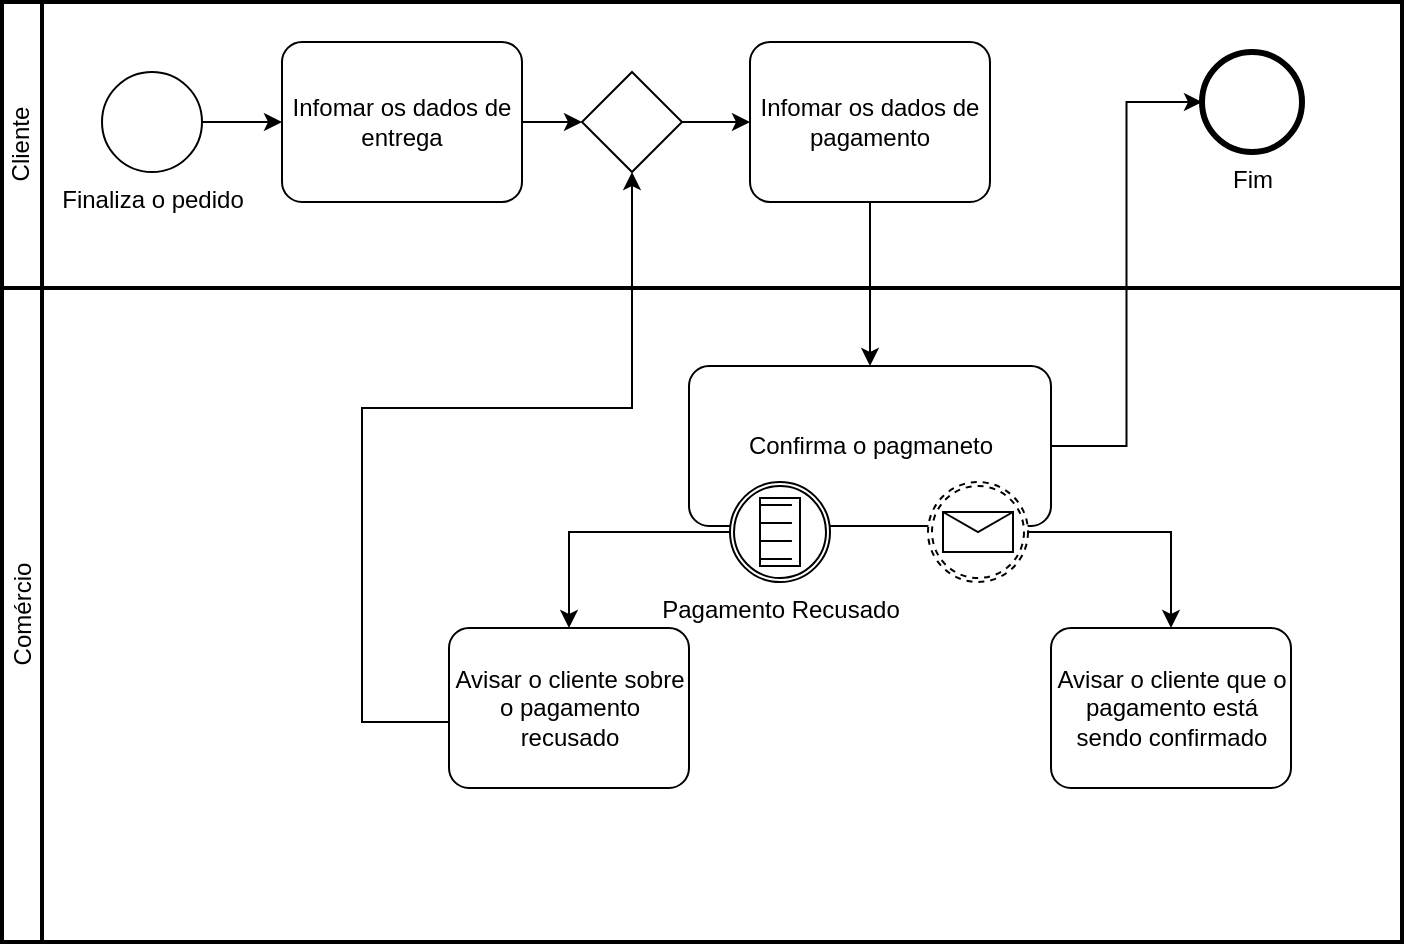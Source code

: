 <mxfile version="24.0.5" type="device" pages="4">
  <diagram id="s43pl8hi2xHEAPWukTDS" name="Processo de Pagamento">
    <mxGraphModel dx="2074" dy="824" grid="1" gridSize="10" guides="1" tooltips="1" connect="1" arrows="1" fold="1" page="1" pageScale="1" pageWidth="827" pageHeight="1169" math="0" shadow="0">
      <root>
        <mxCell id="0" />
        <mxCell id="1" parent="0" />
        <mxCell id="MPD7VRwLhbFOteaaEGk7-24" value="Comércio" style="swimlane;html=1;startSize=20;fontStyle=0;collapsible=0;horizontal=0;swimlaneLine=1;swimlaneFillColor=#ffffff;strokeWidth=2;whiteSpace=wrap;" vertex="1" parent="1">
          <mxGeometry x="64" y="383" width="700" height="327" as="geometry" />
        </mxCell>
        <mxCell id="MPD7VRwLhbFOteaaEGk7-33" value="Confirma o pagmaneto" style="points=[[0.25,0,0],[0.5,0,0],[0.75,0,0],[1,0.25,0],[1,0.5,0],[1,0.75,0],[0.75,1,0],[0.5,1,0],[0.25,1,0],[0,0.75,0],[0,0.5,0],[0,0.25,0]];shape=mxgraph.bpmn.task;whiteSpace=wrap;rectStyle=rounded;size=10;html=1;container=1;expand=0;collapsible=0;taskMarker=abstract;" vertex="1" parent="MPD7VRwLhbFOteaaEGk7-24">
          <mxGeometry x="343.5" y="39" width="181" height="80" as="geometry" />
        </mxCell>
        <mxCell id="fuV6CyVfruuTtZQ8MWTF-3" value="" style="points=[[0.145,0.145,0],[0.5,0,0],[0.855,0.145,0],[1,0.5,0],[0.855,0.855,0],[0.5,1,0],[0.145,0.855,0],[0,0.5,0]];shape=mxgraph.bpmn.event;html=1;verticalLabelPosition=bottom;labelBackgroundColor=#ffffff;verticalAlign=top;align=center;perimeter=ellipsePerimeter;outlineConnect=0;aspect=fixed;outline=boundNonint;symbol=message;" vertex="1" parent="MPD7VRwLhbFOteaaEGk7-33">
          <mxGeometry x="119.5" y="58" width="50" height="50" as="geometry" />
        </mxCell>
        <mxCell id="MPD7VRwLhbFOteaaEGk7-35" value="Pagamento Recusado" style="points=[[0.145,0.145,0],[0.5,0,0],[0.855,0.145,0],[1,0.5,0],[0.855,0.855,0],[0.5,1,0],[0.145,0.855,0],[0,0.5,0]];shape=mxgraph.bpmn.event;html=1;verticalLabelPosition=bottom;labelBackgroundColor=#ffffff;verticalAlign=top;align=center;perimeter=ellipsePerimeter;outlineConnect=0;aspect=fixed;outline=boundInt;symbol=conditional;" vertex="1" parent="MPD7VRwLhbFOteaaEGk7-33">
          <mxGeometry x="20.5" y="58" width="50" height="50" as="geometry" />
        </mxCell>
        <mxCell id="MPD7VRwLhbFOteaaEGk7-39" value="Avisar o cliente que o pagamento está sendo confirmado" style="points=[[0.25,0,0],[0.5,0,0],[0.75,0,0],[1,0.25,0],[1,0.5,0],[1,0.75,0],[0.75,1,0],[0.5,1,0],[0.25,1,0],[0,0.75,0],[0,0.5,0],[0,0.25,0]];shape=mxgraph.bpmn.task;whiteSpace=wrap;rectStyle=rounded;size=10;html=1;container=1;expand=0;collapsible=0;taskMarker=abstract;" vertex="1" parent="MPD7VRwLhbFOteaaEGk7-24">
          <mxGeometry x="524.5" y="170" width="120" height="80" as="geometry" />
        </mxCell>
        <mxCell id="MPD7VRwLhbFOteaaEGk7-45" value="Avisar o cliente sobre o pagamento recusado" style="points=[[0.25,0,0],[0.5,0,0],[0.75,0,0],[1,0.25,0],[1,0.5,0],[1,0.75,0],[0.75,1,0],[0.5,1,0],[0.25,1,0],[0,0.75,0],[0,0.5,0],[0,0.25,0]];shape=mxgraph.bpmn.task;whiteSpace=wrap;rectStyle=rounded;size=10;html=1;container=1;expand=0;collapsible=0;taskMarker=abstract;" vertex="1" parent="MPD7VRwLhbFOteaaEGk7-24">
          <mxGeometry x="223.5" y="170" width="120" height="80" as="geometry" />
        </mxCell>
        <mxCell id="fuV6CyVfruuTtZQ8MWTF-4" style="edgeStyle=orthogonalEdgeStyle;rounded=0;orthogonalLoop=1;jettySize=auto;html=1;exitX=0;exitY=0.5;exitDx=0;exitDy=0;exitPerimeter=0;entryX=0.5;entryY=0;entryDx=0;entryDy=0;entryPerimeter=0;" edge="1" parent="MPD7VRwLhbFOteaaEGk7-24" source="MPD7VRwLhbFOteaaEGk7-35" target="MPD7VRwLhbFOteaaEGk7-45">
          <mxGeometry relative="1" as="geometry" />
        </mxCell>
        <mxCell id="fuV6CyVfruuTtZQ8MWTF-5" style="edgeStyle=orthogonalEdgeStyle;rounded=0;orthogonalLoop=1;jettySize=auto;html=1;exitX=1;exitY=0.5;exitDx=0;exitDy=0;exitPerimeter=0;entryX=0.5;entryY=0;entryDx=0;entryDy=0;entryPerimeter=0;" edge="1" parent="MPD7VRwLhbFOteaaEGk7-24" source="fuV6CyVfruuTtZQ8MWTF-3" target="MPD7VRwLhbFOteaaEGk7-39">
          <mxGeometry relative="1" as="geometry" />
        </mxCell>
        <mxCell id="MPD7VRwLhbFOteaaEGk7-25" value="Cliente" style="swimlane;html=1;startSize=20;fontStyle=0;collapsible=0;horizontal=0;swimlaneLine=1;swimlaneFillColor=#ffffff;strokeWidth=2;whiteSpace=wrap;" vertex="1" parent="1">
          <mxGeometry x="64" y="240" width="700" height="143" as="geometry" />
        </mxCell>
        <mxCell id="MPD7VRwLhbFOteaaEGk7-28" value="Infomar os dados de pagamento" style="points=[[0.25,0,0],[0.5,0,0],[0.75,0,0],[1,0.25,0],[1,0.5,0],[1,0.75,0],[0.75,1,0],[0.5,1,0],[0.25,1,0],[0,0.75,0],[0,0.5,0],[0,0.25,0]];shape=mxgraph.bpmn.task;whiteSpace=wrap;rectStyle=rounded;size=10;html=1;container=1;expand=0;collapsible=0;taskMarker=abstract;" vertex="1" parent="MPD7VRwLhbFOteaaEGk7-25">
          <mxGeometry x="374" y="20" width="120" height="80" as="geometry" />
        </mxCell>
        <mxCell id="fuV6CyVfruuTtZQ8MWTF-1" value="" style="points=[[0.25,0.25,0],[0.5,0,0],[0.75,0.25,0],[1,0.5,0],[0.75,0.75,0],[0.5,1,0],[0.25,0.75,0],[0,0.5,0]];shape=mxgraph.bpmn.gateway2;html=1;verticalLabelPosition=bottom;labelBackgroundColor=#ffffff;verticalAlign=top;align=center;perimeter=rhombusPerimeter;outlineConnect=0;outline=none;symbol=none;" vertex="1" parent="MPD7VRwLhbFOteaaEGk7-25">
          <mxGeometry x="290" y="35" width="50" height="50" as="geometry" />
        </mxCell>
        <mxCell id="fuV6CyVfruuTtZQ8MWTF-2" style="edgeStyle=orthogonalEdgeStyle;rounded=0;orthogonalLoop=1;jettySize=auto;html=1;entryX=0;entryY=0.5;entryDx=0;entryDy=0;entryPerimeter=0;" edge="1" parent="MPD7VRwLhbFOteaaEGk7-25" source="fuV6CyVfruuTtZQ8MWTF-1" target="MPD7VRwLhbFOteaaEGk7-28">
          <mxGeometry relative="1" as="geometry" />
        </mxCell>
        <mxCell id="fuV6CyVfruuTtZQ8MWTF-12" style="edgeStyle=orthogonalEdgeStyle;rounded=0;orthogonalLoop=1;jettySize=auto;html=1;" edge="1" parent="MPD7VRwLhbFOteaaEGk7-25" source="fuV6CyVfruuTtZQ8MWTF-10" target="fuV6CyVfruuTtZQ8MWTF-1">
          <mxGeometry relative="1" as="geometry">
            <mxPoint x="290" y="50" as="targetPoint" />
          </mxGeometry>
        </mxCell>
        <mxCell id="fuV6CyVfruuTtZQ8MWTF-10" value="Infomar os dados de entrega" style="points=[[0.25,0,0],[0.5,0,0],[0.75,0,0],[1,0.25,0],[1,0.5,0],[1,0.75,0],[0.75,1,0],[0.5,1,0],[0.25,1,0],[0,0.75,0],[0,0.5,0],[0,0.25,0]];shape=mxgraph.bpmn.task;whiteSpace=wrap;rectStyle=rounded;size=10;html=1;container=1;expand=0;collapsible=0;taskMarker=abstract;" vertex="1" parent="MPD7VRwLhbFOteaaEGk7-25">
          <mxGeometry x="140" y="20" width="120" height="80" as="geometry" />
        </mxCell>
        <mxCell id="MPD7VRwLhbFOteaaEGk7-27" value="Finaliza o pedido" style="points=[[0.145,0.145,0],[0.5,0,0],[0.855,0.145,0],[1,0.5,0],[0.855,0.855,0],[0.5,1,0],[0.145,0.855,0],[0,0.5,0]];shape=mxgraph.bpmn.event;html=1;verticalLabelPosition=bottom;labelBackgroundColor=#ffffff;verticalAlign=top;align=center;perimeter=ellipsePerimeter;outlineConnect=0;aspect=fixed;outline=standard;symbol=general;" vertex="1" parent="MPD7VRwLhbFOteaaEGk7-25">
          <mxGeometry x="50" y="35" width="50" height="50" as="geometry" />
        </mxCell>
        <mxCell id="fuV6CyVfruuTtZQ8MWTF-11" style="edgeStyle=orthogonalEdgeStyle;rounded=0;orthogonalLoop=1;jettySize=auto;html=1;entryX=0;entryY=0.5;entryDx=0;entryDy=0;entryPerimeter=0;" edge="1" parent="MPD7VRwLhbFOteaaEGk7-25" source="MPD7VRwLhbFOteaaEGk7-27" target="fuV6CyVfruuTtZQ8MWTF-10">
          <mxGeometry relative="1" as="geometry" />
        </mxCell>
        <mxCell id="MPD7VRwLhbFOteaaEGk7-30" value="Fim" style="points=[[0.145,0.145,0],[0.5,0,0],[0.855,0.145,0],[1,0.5,0],[0.855,0.855,0],[0.5,1,0],[0.145,0.855,0],[0,0.5,0]];shape=mxgraph.bpmn.event;html=1;verticalLabelPosition=bottom;labelBackgroundColor=#ffffff;verticalAlign=top;align=center;perimeter=ellipsePerimeter;outlineConnect=0;aspect=fixed;outline=end;symbol=terminate2;" vertex="1" parent="MPD7VRwLhbFOteaaEGk7-25">
          <mxGeometry x="600" y="25" width="50" height="50" as="geometry" />
        </mxCell>
        <mxCell id="MPD7VRwLhbFOteaaEGk7-31" style="edgeStyle=orthogonalEdgeStyle;rounded=0;orthogonalLoop=1;jettySize=auto;html=1;entryX=0.5;entryY=0;entryDx=0;entryDy=0;entryPerimeter=0;" edge="1" parent="1" source="MPD7VRwLhbFOteaaEGk7-28" target="MPD7VRwLhbFOteaaEGk7-33">
          <mxGeometry relative="1" as="geometry" />
        </mxCell>
        <mxCell id="fuV6CyVfruuTtZQ8MWTF-6" style="edgeStyle=orthogonalEdgeStyle;rounded=0;orthogonalLoop=1;jettySize=auto;html=1;entryX=0.5;entryY=1;entryDx=0;entryDy=0;entryPerimeter=0;" edge="1" parent="1" source="MPD7VRwLhbFOteaaEGk7-45" target="fuV6CyVfruuTtZQ8MWTF-1">
          <mxGeometry relative="1" as="geometry">
            <Array as="points">
              <mxPoint x="244" y="600" />
              <mxPoint x="244" y="443" />
              <mxPoint x="379" y="443" />
            </Array>
          </mxGeometry>
        </mxCell>
        <mxCell id="fuV6CyVfruuTtZQ8MWTF-13" style="edgeStyle=orthogonalEdgeStyle;rounded=0;orthogonalLoop=1;jettySize=auto;html=1;entryX=0;entryY=0.5;entryDx=0;entryDy=0;entryPerimeter=0;" edge="1" parent="1" source="MPD7VRwLhbFOteaaEGk7-33" target="MPD7VRwLhbFOteaaEGk7-30">
          <mxGeometry relative="1" as="geometry">
            <mxPoint x="714" y="469" as="targetPoint" />
          </mxGeometry>
        </mxCell>
      </root>
    </mxGraphModel>
  </diagram>
  <diagram id="2T__LfHN2VR2vY8VsiXA" name="Processo de Checkin">
    <mxGraphModel dx="2074" dy="824" grid="1" gridSize="10" guides="1" tooltips="1" connect="1" arrows="1" fold="1" page="1" pageScale="1" pageWidth="827" pageHeight="1169" math="0" shadow="0">
      <root>
        <mxCell id="0" />
        <mxCell id="1" parent="0" />
        <mxCell id="IJmtD10kv7KmKwqeSm0p-1" value="Hotel" style="swimlane;html=1;startSize=20;fontStyle=0;collapsible=0;horizontal=0;swimlaneLine=1;swimlaneFillColor=#ffffff;strokeWidth=2;whiteSpace=wrap;" vertex="1" parent="1">
          <mxGeometry x="60" y="585" width="970" height="327" as="geometry" />
        </mxCell>
        <mxCell id="Lbwt8pDgO-QbhpWkguA8-11" style="edgeStyle=orthogonalEdgeStyle;rounded=0;orthogonalLoop=1;jettySize=auto;html=1;entryX=0;entryY=0.5;entryDx=0;entryDy=0;entryPerimeter=0;" edge="1" parent="IJmtD10kv7KmKwqeSm0p-1" source="IJmtD10kv7KmKwqeSm0p-2" target="Lbwt8pDgO-QbhpWkguA8-12">
          <mxGeometry relative="1" as="geometry">
            <mxPoint x="530" y="67" as="targetPoint" />
          </mxGeometry>
        </mxCell>
        <mxCell id="IJmtD10kv7KmKwqeSm0p-2" value="Realizar o checkin" style="points=[[0.25,0,0],[0.5,0,0],[0.75,0,0],[1,0.25,0],[1,0.5,0],[1,0.75,0],[0.75,1,0],[0.5,1,0],[0.25,1,0],[0,0.75,0],[0,0.5,0],[0,0.25,0]];shape=mxgraph.bpmn.task;whiteSpace=wrap;rectStyle=rounded;size=10;html=1;container=1;expand=0;collapsible=0;taskMarker=abstract;" vertex="1" parent="IJmtD10kv7KmKwqeSm0p-1">
          <mxGeometry x="109.5" y="27" width="181" height="80" as="geometry" />
        </mxCell>
        <mxCell id="Lbwt8pDgO-QbhpWkguA8-5" value="Não há vagas" style="points=[[0.145,0.145,0],[0.5,0,0],[0.855,0.145,0],[1,0.5,0],[0.855,0.855,0],[0.5,1,0],[0.145,0.855,0],[0,0.5,0]];shape=mxgraph.bpmn.event;html=1;verticalLabelPosition=bottom;labelBackgroundColor=#ffffff;verticalAlign=top;align=center;perimeter=ellipsePerimeter;outlineConnect=0;aspect=fixed;outline=boundInt;symbol=conditional;" vertex="1" parent="IJmtD10kv7KmKwqeSm0p-2">
          <mxGeometry x="10.5" y="60" width="50" height="50" as="geometry" />
        </mxCell>
        <mxCell id="IJmtD10kv7KmKwqeSm0p-6" value="Verificar os dados da reserva" style="points=[[0.25,0,0],[0.5,0,0],[0.75,0,0],[1,0.25,0],[1,0.5,0],[1,0.75,0],[0.75,1,0],[0.5,1,0],[0.25,1,0],[0,0.75,0],[0,0.5,0],[0,0.25,0]];shape=mxgraph.bpmn.task;whiteSpace=wrap;rectStyle=rounded;size=10;html=1;container=1;expand=0;collapsible=0;taskMarker=abstract;" vertex="1" parent="IJmtD10kv7KmKwqeSm0p-1">
          <mxGeometry x="350" y="137" width="120" height="80" as="geometry" />
        </mxCell>
        <mxCell id="6mse6wSgw4Mlpni51_Uv-2" value="Possui reserva prévia" style="points=[[0.145,0.145,0],[0.5,0,0],[0.855,0.145,0],[1,0.5,0],[0.855,0.855,0],[0.5,1,0],[0.145,0.855,0],[0,0.5,0]];shape=mxgraph.bpmn.event;html=1;verticalLabelPosition=bottom;labelBackgroundColor=#ffffff;verticalAlign=top;align=center;perimeter=ellipsePerimeter;outlineConnect=0;aspect=fixed;outline=boundNonint;symbol=conditional;" vertex="1" parent="IJmtD10kv7KmKwqeSm0p-1">
          <mxGeometry x="240.5" y="87" width="50" height="50" as="geometry" />
        </mxCell>
        <mxCell id="Lbwt8pDgO-QbhpWkguA8-1" style="edgeStyle=orthogonalEdgeStyle;rounded=0;orthogonalLoop=1;jettySize=auto;html=1;entryX=0.5;entryY=0;entryDx=0;entryDy=0;entryPerimeter=0;" edge="1" parent="IJmtD10kv7KmKwqeSm0p-1" source="6mse6wSgw4Mlpni51_Uv-2" target="IJmtD10kv7KmKwqeSm0p-6">
          <mxGeometry relative="1" as="geometry" />
        </mxCell>
        <mxCell id="Lbwt8pDgO-QbhpWkguA8-6" value="Avisar o Hospede que não há vagas" style="points=[[0.25,0,0],[0.5,0,0],[0.75,0,0],[1,0.25,0],[1,0.5,0],[1,0.75,0],[0.75,1,0],[0.5,1,0],[0.25,1,0],[0,0.75,0],[0,0.5,0],[0,0.25,0]];shape=mxgraph.bpmn.task;whiteSpace=wrap;rectStyle=rounded;size=10;html=1;container=1;expand=0;collapsible=0;taskMarker=abstract;" vertex="1" parent="IJmtD10kv7KmKwqeSm0p-1">
          <mxGeometry x="85" y="235" width="120" height="80" as="geometry" />
        </mxCell>
        <mxCell id="Lbwt8pDgO-QbhpWkguA8-7" style="edgeStyle=orthogonalEdgeStyle;rounded=0;orthogonalLoop=1;jettySize=auto;html=1;entryX=0.5;entryY=0;entryDx=0;entryDy=0;entryPerimeter=0;" edge="1" parent="IJmtD10kv7KmKwqeSm0p-1" source="Lbwt8pDgO-QbhpWkguA8-5" target="Lbwt8pDgO-QbhpWkguA8-6">
          <mxGeometry relative="1" as="geometry" />
        </mxCell>
        <mxCell id="Lbwt8pDgO-QbhpWkguA8-8" value="Informações incorretas" style="points=[[0.145,0.145,0],[0.5,0,0],[0.855,0.145,0],[1,0.5,0],[0.855,0.855,0],[0.5,1,0],[0.145,0.855,0],[0,0.5,0]];shape=mxgraph.bpmn.event;html=1;verticalLabelPosition=bottom;labelBackgroundColor=#ffffff;verticalAlign=top;align=center;perimeter=ellipsePerimeter;outlineConnect=0;aspect=fixed;outline=boundInt;symbol=conditional;" vertex="1" parent="IJmtD10kv7KmKwqeSm0p-1">
          <mxGeometry x="385" y="205" width="50" height="50" as="geometry" />
        </mxCell>
        <mxCell id="Lbwt8pDgO-QbhpWkguA8-9" value="Avisar o Hospede que as informações estão incorretas" style="points=[[0.25,0,0],[0.5,0,0],[0.75,0,0],[1,0.25,0],[1,0.5,0],[1,0.75,0],[0.75,1,0],[0.5,1,0],[0.25,1,0],[0,0.75,0],[0,0.5,0],[0,0.25,0]];shape=mxgraph.bpmn.task;whiteSpace=wrap;rectStyle=rounded;size=10;html=1;container=1;expand=0;collapsible=0;taskMarker=abstract;" vertex="1" parent="IJmtD10kv7KmKwqeSm0p-1">
          <mxGeometry x="510" y="190" width="120" height="80" as="geometry" />
        </mxCell>
        <mxCell id="Lbwt8pDgO-QbhpWkguA8-10" style="edgeStyle=orthogonalEdgeStyle;rounded=0;orthogonalLoop=1;jettySize=auto;html=1;entryX=0;entryY=0.5;entryDx=0;entryDy=0;entryPerimeter=0;" edge="1" parent="IJmtD10kv7KmKwqeSm0p-1" source="Lbwt8pDgO-QbhpWkguA8-8" target="Lbwt8pDgO-QbhpWkguA8-9">
          <mxGeometry relative="1" as="geometry" />
        </mxCell>
        <mxCell id="Lbwt8pDgO-QbhpWkguA8-12" value="" style="points=[[0.25,0.25,0],[0.5,0,0],[0.75,0.25,0],[1,0.5,0],[0.75,0.75,0],[0.5,1,0],[0.25,0.75,0],[0,0.5,0]];shape=mxgraph.bpmn.gateway2;html=1;verticalLabelPosition=bottom;labelBackgroundColor=#ffffff;verticalAlign=top;align=center;perimeter=rhombusPerimeter;outlineConnect=0;outline=none;symbol=none;" vertex="1" parent="IJmtD10kv7KmKwqeSm0p-1">
          <mxGeometry x="680" y="42" width="50" height="50" as="geometry" />
        </mxCell>
        <mxCell id="Lbwt8pDgO-QbhpWkguA8-15" style="edgeStyle=orthogonalEdgeStyle;rounded=0;orthogonalLoop=1;jettySize=auto;html=1;entryX=0.5;entryY=1;entryDx=0;entryDy=0;entryPerimeter=0;" edge="1" parent="IJmtD10kv7KmKwqeSm0p-1" source="IJmtD10kv7KmKwqeSm0p-6" target="Lbwt8pDgO-QbhpWkguA8-12">
          <mxGeometry relative="1" as="geometry" />
        </mxCell>
        <mxCell id="Lbwt8pDgO-QbhpWkguA8-16" value="Informar o número do quarto" style="points=[[0.25,0,0],[0.5,0,0],[0.75,0,0],[1,0.25,0],[1,0.5,0],[1,0.75,0],[0.75,1,0],[0.5,1,0],[0.25,1,0],[0,0.75,0],[0,0.5,0],[0,0.25,0]];shape=mxgraph.bpmn.task;whiteSpace=wrap;rectStyle=rounded;size=10;html=1;container=1;expand=0;collapsible=0;taskMarker=abstract;" vertex="1" parent="IJmtD10kv7KmKwqeSm0p-1">
          <mxGeometry x="760" y="27" width="120" height="80" as="geometry" />
        </mxCell>
        <mxCell id="Lbwt8pDgO-QbhpWkguA8-17" style="edgeStyle=orthogonalEdgeStyle;rounded=0;orthogonalLoop=1;jettySize=auto;html=1;entryX=0;entryY=0.5;entryDx=0;entryDy=0;entryPerimeter=0;" edge="1" parent="IJmtD10kv7KmKwqeSm0p-1" source="Lbwt8pDgO-QbhpWkguA8-12" target="Lbwt8pDgO-QbhpWkguA8-16">
          <mxGeometry relative="1" as="geometry" />
        </mxCell>
        <mxCell id="IJmtD10kv7KmKwqeSm0p-9" value="Hospede" style="swimlane;html=1;startSize=20;fontStyle=0;collapsible=0;horizontal=0;swimlaneLine=1;swimlaneFillColor=#ffffff;strokeWidth=2;whiteSpace=wrap;" vertex="1" parent="1">
          <mxGeometry x="60" y="440" width="970" height="143" as="geometry" />
        </mxCell>
        <mxCell id="IJmtD10kv7KmKwqeSm0p-14" value="Informar os dados pessoais" style="points=[[0.25,0,0],[0.5,0,0],[0.75,0,0],[1,0.25,0],[1,0.5,0],[1,0.75,0],[0.75,1,0],[0.5,1,0],[0.25,1,0],[0,0.75,0],[0,0.5,0],[0,0.25,0]];shape=mxgraph.bpmn.task;whiteSpace=wrap;rectStyle=rounded;size=10;html=1;container=1;expand=0;collapsible=0;taskMarker=abstract;" vertex="1" parent="IJmtD10kv7KmKwqeSm0p-9">
          <mxGeometry x="140" y="20" width="120" height="80" as="geometry" />
        </mxCell>
        <mxCell id="IJmtD10kv7KmKwqeSm0p-15" value="Chega no Hotel" style="points=[[0.145,0.145,0],[0.5,0,0],[0.855,0.145,0],[1,0.5,0],[0.855,0.855,0],[0.5,1,0],[0.145,0.855,0],[0,0.5,0]];shape=mxgraph.bpmn.event;html=1;verticalLabelPosition=bottom;labelBackgroundColor=#ffffff;verticalAlign=top;align=center;perimeter=ellipsePerimeter;outlineConnect=0;aspect=fixed;outline=standard;symbol=general;" vertex="1" parent="IJmtD10kv7KmKwqeSm0p-9">
          <mxGeometry x="50" y="35" width="50" height="50" as="geometry" />
        </mxCell>
        <mxCell id="IJmtD10kv7KmKwqeSm0p-16" style="edgeStyle=orthogonalEdgeStyle;rounded=0;orthogonalLoop=1;jettySize=auto;html=1;entryX=0;entryY=0.5;entryDx=0;entryDy=0;entryPerimeter=0;" edge="1" parent="IJmtD10kv7KmKwqeSm0p-9" source="IJmtD10kv7KmKwqeSm0p-15" target="IJmtD10kv7KmKwqeSm0p-14">
          <mxGeometry relative="1" as="geometry" />
        </mxCell>
        <mxCell id="IJmtD10kv7KmKwqeSm0p-17" value="Fim" style="points=[[0.145,0.145,0],[0.5,0,0],[0.855,0.145,0],[1,0.5,0],[0.855,0.855,0],[0.5,1,0],[0.145,0.855,0],[0,0.5,0]];shape=mxgraph.bpmn.event;html=1;verticalLabelPosition=bottom;labelBackgroundColor=#ffffff;verticalAlign=top;align=center;perimeter=ellipsePerimeter;outlineConnect=0;aspect=fixed;outline=end;symbol=terminate2;" vertex="1" parent="IJmtD10kv7KmKwqeSm0p-9">
          <mxGeometry x="850" y="30" width="50" height="50" as="geometry" />
        </mxCell>
        <mxCell id="6mse6wSgw4Mlpni51_Uv-1" style="edgeStyle=orthogonalEdgeStyle;rounded=0;orthogonalLoop=1;jettySize=auto;html=1;entryX=0.5;entryY=0;entryDx=0;entryDy=0;entryPerimeter=0;" edge="1" parent="1" source="IJmtD10kv7KmKwqeSm0p-14" target="IJmtD10kv7KmKwqeSm0p-2">
          <mxGeometry relative="1" as="geometry" />
        </mxCell>
        <mxCell id="Lbwt8pDgO-QbhpWkguA8-18" style="edgeStyle=orthogonalEdgeStyle;rounded=0;orthogonalLoop=1;jettySize=auto;html=1;entryX=0;entryY=0.5;entryDx=0;entryDy=0;entryPerimeter=0;" edge="1" parent="1" source="Lbwt8pDgO-QbhpWkguA8-16" target="IJmtD10kv7KmKwqeSm0p-17">
          <mxGeometry relative="1" as="geometry" />
        </mxCell>
      </root>
    </mxGraphModel>
  </diagram>
  <diagram id="WSSUY7AvzH9-E8bZD67Y" name="Reposição de Produtos">
    <mxGraphModel dx="2074" dy="824" grid="1" gridSize="10" guides="1" tooltips="1" connect="1" arrows="1" fold="1" page="1" pageScale="1" pageWidth="827" pageHeight="1169" math="0" shadow="0">
      <root>
        <mxCell id="0" />
        <mxCell id="1" parent="0" />
        <mxCell id="_HSzQL7l87zeu0-NnUcj-2" value="Supervisor" style="swimlane;html=1;startSize=20;fontStyle=0;collapsible=0;horizontal=0;swimlaneLine=1;swimlaneFillColor=#ffffff;strokeWidth=2;whiteSpace=wrap;" vertex="1" parent="1">
          <mxGeometry x="50" y="790" width="720" height="140" as="geometry" />
        </mxCell>
        <mxCell id="_HSzQL7l87zeu0-NnUcj-13" value="Avisar que o produto está em falta" style="points=[[0.25,0,0],[0.5,0,0],[0.75,0,0],[1,0.25,0],[1,0.5,0],[1,0.75,0],[0.75,1,0],[0.5,1,0],[0.25,1,0],[0,0.75,0],[0,0.5,0],[0,0.25,0]];shape=mxgraph.bpmn.task;whiteSpace=wrap;rectStyle=rounded;size=10;html=1;container=1;expand=0;collapsible=0;taskMarker=abstract;" vertex="1" parent="_HSzQL7l87zeu0-NnUcj-2">
          <mxGeometry x="290" y="30" width="120" height="80" as="geometry" />
        </mxCell>
        <mxCell id="_HSzQL7l87zeu0-NnUcj-27" style="edgeStyle=orthogonalEdgeStyle;rounded=0;orthogonalLoop=1;jettySize=auto;html=1;entryX=0.5;entryY=0;entryDx=0;entryDy=0;entryPerimeter=0;" edge="1" parent="1" source="_HSzQL7l87zeu0-NnUcj-1" target="_HSzQL7l87zeu0-NnUcj-13">
          <mxGeometry relative="1" as="geometry" />
        </mxCell>
        <mxCell id="lKlDI-j0jAxGyZ5e4QuH-1" value="Repositor" style="swimlane;html=1;startSize=20;fontStyle=0;collapsible=0;horizontal=0;swimlaneLine=1;swimlaneFillColor=#ffffff;strokeWidth=2;whiteSpace=wrap;" vertex="1" parent="1">
          <mxGeometry x="50" y="360" width="720" height="430" as="geometry" />
        </mxCell>
        <mxCell id="_HSzQL7l87zeu0-NnUcj-29" style="edgeStyle=orthogonalEdgeStyle;rounded=0;orthogonalLoop=1;jettySize=auto;html=1;entryX=0;entryY=0.5;entryDx=0;entryDy=0;entryPerimeter=0;" edge="1" parent="lKlDI-j0jAxGyZ5e4QuH-1" source="lKlDI-j0jAxGyZ5e4QuH-2" target="_HSzQL7l87zeu0-NnUcj-31">
          <mxGeometry relative="1" as="geometry">
            <mxPoint x="550" y="60" as="targetPoint" />
          </mxGeometry>
        </mxCell>
        <mxCell id="lKlDI-j0jAxGyZ5e4QuH-2" value="Verificar as prateleiras" style="points=[[0.25,0,0],[0.5,0,0],[0.75,0,0],[1,0.25,0],[1,0.5,0],[1,0.75,0],[0.75,1,0],[0.5,1,0],[0.25,1,0],[0,0.75,0],[0,0.5,0],[0,0.25,0]];shape=mxgraph.bpmn.task;whiteSpace=wrap;rectStyle=rounded;size=10;html=1;container=1;expand=0;collapsible=0;taskMarker=abstract;" vertex="1" parent="lKlDI-j0jAxGyZ5e4QuH-1">
          <mxGeometry x="290" y="20" width="120" height="80" as="geometry" />
        </mxCell>
        <mxCell id="lKlDI-j0jAxGyZ5e4QuH-3" value="Chega no corredor" style="points=[[0.145,0.145,0],[0.5,0,0],[0.855,0.145,0],[1,0.5,0],[0.855,0.855,0],[0.5,1,0],[0.145,0.855,0],[0,0.5,0]];shape=mxgraph.bpmn.event;html=1;verticalLabelPosition=bottom;labelBackgroundColor=#ffffff;verticalAlign=top;align=center;perimeter=ellipsePerimeter;outlineConnect=0;aspect=fixed;outline=standard;symbol=general;" vertex="1" parent="lKlDI-j0jAxGyZ5e4QuH-1">
          <mxGeometry x="50" y="35" width="50" height="50" as="geometry" />
        </mxCell>
        <mxCell id="lKlDI-j0jAxGyZ5e4QuH-5" value="Fim" style="points=[[0.145,0.145,0],[0.5,0,0],[0.855,0.145,0],[1,0.5,0],[0.855,0.855,0],[0.5,1,0],[0.145,0.855,0],[0,0.5,0]];shape=mxgraph.bpmn.event;html=1;verticalLabelPosition=bottom;labelBackgroundColor=#ffffff;verticalAlign=top;align=center;perimeter=ellipsePerimeter;outlineConnect=0;aspect=fixed;outline=end;symbol=terminate2;" vertex="1" parent="lKlDI-j0jAxGyZ5e4QuH-1">
          <mxGeometry x="650" y="35" width="50" height="50" as="geometry" />
        </mxCell>
        <mxCell id="lKlDI-j0jAxGyZ5e4QuH-8" value="Prateleira vazia" style="points=[[0.145,0.145,0],[0.5,0,0],[0.855,0.145,0],[1,0.5,0],[0.855,0.855,0],[0.5,1,0],[0.145,0.855,0],[0,0.5,0]];shape=mxgraph.bpmn.event;html=1;verticalLabelPosition=bottom;labelBackgroundColor=#ffffff;verticalAlign=top;align=center;perimeter=ellipsePerimeter;outlineConnect=0;aspect=fixed;outline=boundInt;symbol=conditional;" vertex="1" parent="lKlDI-j0jAxGyZ5e4QuH-1">
          <mxGeometry x="325" y="85" width="50" height="50" as="geometry" />
        </mxCell>
        <mxCell id="rXZ2Gq7Jp0W3u1qG2juX-1" value="" style="points=[[0.25,0.25,0],[0.5,0,0],[0.75,0.25,0],[1,0.5,0],[0.75,0.75,0],[0.5,1,0],[0.25,0.75,0],[0,0.5,0]];shape=mxgraph.bpmn.gateway2;html=1;verticalLabelPosition=bottom;labelBackgroundColor=#ffffff;verticalAlign=top;align=center;perimeter=rhombusPerimeter;outlineConnect=0;outline=none;symbol=none;" vertex="1" parent="lKlDI-j0jAxGyZ5e4QuH-1">
          <mxGeometry x="325" y="165" width="50" height="50" as="geometry" />
        </mxCell>
        <mxCell id="_HSzQL7l87zeu0-NnUcj-16" value="" style="edgeStyle=orthogonalEdgeStyle;rounded=0;orthogonalLoop=1;jettySize=auto;html=1;" edge="1" parent="lKlDI-j0jAxGyZ5e4QuH-1" source="rXZ2Gq7Jp0W3u1qG2juX-5" target="_HSzQL7l87zeu0-NnUcj-15">
          <mxGeometry relative="1" as="geometry" />
        </mxCell>
        <mxCell id="rXZ2Gq7Jp0W3u1qG2juX-5" value="Buscar o produto" style="points=[[0.25,0,0],[0.5,0,0],[0.75,0,0],[1,0.25,0],[1,0.5,0],[1,0.75,0],[0.75,1,0],[0.5,1,0],[0.25,1,0],[0,0.75,0],[0,0.5,0],[0,0.25,0]];shape=mxgraph.bpmn.task;whiteSpace=wrap;rectStyle=rounded;size=10;html=1;container=1;expand=0;collapsible=0;taskMarker=abstract;" vertex="1" parent="lKlDI-j0jAxGyZ5e4QuH-1">
          <mxGeometry x="290" y="240" width="120" height="80" as="geometry" />
        </mxCell>
        <mxCell id="_HSzQL7l87zeu0-NnUcj-1" value="" style="points=[[0.145,0.145,0],[0.5,0,0],[0.855,0.145,0],[1,0.5,0],[0.855,0.855,0],[0.5,1,0],[0.145,0.855,0],[0,0.5,0]];shape=mxgraph.bpmn.event;html=1;verticalLabelPosition=bottom;labelBackgroundColor=#ffffff;verticalAlign=top;align=center;perimeter=ellipsePerimeter;outlineConnect=0;aspect=fixed;outline=boundInt;symbol=escalation;" vertex="1" parent="lKlDI-j0jAxGyZ5e4QuH-1">
          <mxGeometry x="325" y="310" width="50" height="50" as="geometry" />
        </mxCell>
        <mxCell id="_HSzQL7l87zeu0-NnUcj-15" value="Repor os produtos da prateleira" style="points=[[0.25,0,0],[0.5,0,0],[0.75,0,0],[1,0.25,0],[1,0.5,0],[1,0.75,0],[0.75,1,0],[0.5,1,0],[0.25,1,0],[0,0.75,0],[0,0.5,0],[0,0.25,0]];shape=mxgraph.bpmn.task;whiteSpace=wrap;rectStyle=rounded;size=10;html=1;container=1;expand=0;collapsible=0;taskMarker=abstract;" vertex="1" parent="lKlDI-j0jAxGyZ5e4QuH-1">
          <mxGeometry x="115" y="240" width="120" height="80" as="geometry" />
        </mxCell>
        <mxCell id="_HSzQL7l87zeu0-NnUcj-18" style="edgeStyle=orthogonalEdgeStyle;rounded=0;orthogonalLoop=1;jettySize=auto;html=1;entryX=0.5;entryY=0;entryDx=0;entryDy=0;entryPerimeter=0;" edge="1" parent="lKlDI-j0jAxGyZ5e4QuH-1" source="lKlDI-j0jAxGyZ5e4QuH-8" target="rXZ2Gq7Jp0W3u1qG2juX-1">
          <mxGeometry relative="1" as="geometry" />
        </mxCell>
        <mxCell id="_HSzQL7l87zeu0-NnUcj-19" style="edgeStyle=orthogonalEdgeStyle;rounded=0;orthogonalLoop=1;jettySize=auto;html=1;entryX=0.5;entryY=0;entryDx=0;entryDy=0;entryPerimeter=0;" edge="1" parent="lKlDI-j0jAxGyZ5e4QuH-1" source="rXZ2Gq7Jp0W3u1qG2juX-1" target="rXZ2Gq7Jp0W3u1qG2juX-5">
          <mxGeometry relative="1" as="geometry" />
        </mxCell>
        <mxCell id="_HSzQL7l87zeu0-NnUcj-17" value="" style="points=[[0.25,0.25,0],[0.5,0,0],[0.75,0.25,0],[1,0.5,0],[0.75,0.75,0],[0.5,1,0],[0.25,0.75,0],[0,0.5,0]];shape=mxgraph.bpmn.gateway2;html=1;verticalLabelPosition=bottom;labelBackgroundColor=#ffffff;verticalAlign=top;align=center;perimeter=rhombusPerimeter;outlineConnect=0;outline=none;symbol=none;" vertex="1" parent="lKlDI-j0jAxGyZ5e4QuH-1">
          <mxGeometry x="150" y="35" width="50" height="50" as="geometry" />
        </mxCell>
        <mxCell id="_HSzQL7l87zeu0-NnUcj-20" style="edgeStyle=orthogonalEdgeStyle;rounded=0;orthogonalLoop=1;jettySize=auto;html=1;entryX=0;entryY=0.5;entryDx=0;entryDy=0;entryPerimeter=0;" edge="1" parent="lKlDI-j0jAxGyZ5e4QuH-1" source="lKlDI-j0jAxGyZ5e4QuH-3" target="_HSzQL7l87zeu0-NnUcj-17">
          <mxGeometry relative="1" as="geometry" />
        </mxCell>
        <mxCell id="_HSzQL7l87zeu0-NnUcj-21" style="edgeStyle=orthogonalEdgeStyle;rounded=0;orthogonalLoop=1;jettySize=auto;html=1;entryX=0;entryY=0.5;entryDx=0;entryDy=0;entryPerimeter=0;" edge="1" parent="lKlDI-j0jAxGyZ5e4QuH-1" source="_HSzQL7l87zeu0-NnUcj-17" target="lKlDI-j0jAxGyZ5e4QuH-2">
          <mxGeometry relative="1" as="geometry" />
        </mxCell>
        <mxCell id="_HSzQL7l87zeu0-NnUcj-25" style="edgeStyle=orthogonalEdgeStyle;rounded=0;orthogonalLoop=1;jettySize=auto;html=1;entryX=0;entryY=0.5;entryDx=0;entryDy=0;entryPerimeter=0;" edge="1" parent="lKlDI-j0jAxGyZ5e4QuH-1" source="_HSzQL7l87zeu0-NnUcj-24" target="rXZ2Gq7Jp0W3u1qG2juX-1">
          <mxGeometry relative="1" as="geometry" />
        </mxCell>
        <mxCell id="_HSzQL7l87zeu0-NnUcj-24" value="Acabou os produtos" style="points=[[0.145,0.145,0],[0.5,0,0],[0.855,0.145,0],[1,0.5,0],[0.855,0.855,0],[0.5,1,0],[0.145,0.855,0],[0,0.5,0]];shape=mxgraph.bpmn.event;html=1;verticalLabelPosition=top;labelBackgroundColor=#ffffff;verticalAlign=bottom;align=center;perimeter=ellipsePerimeter;outlineConnect=0;aspect=fixed;outline=boundInt;symbol=conditional;labelPosition=center;" vertex="1" parent="lKlDI-j0jAxGyZ5e4QuH-1">
          <mxGeometry x="150" y="200" width="50" height="50" as="geometry" />
        </mxCell>
        <mxCell id="_HSzQL7l87zeu0-NnUcj-28" style="edgeStyle=orthogonalEdgeStyle;rounded=0;orthogonalLoop=1;jettySize=auto;html=1;entryX=0.5;entryY=1;entryDx=0;entryDy=0;entryPerimeter=0;exitX=0;exitY=0.5;exitDx=0;exitDy=0;exitPerimeter=0;" edge="1" parent="lKlDI-j0jAxGyZ5e4QuH-1" source="_HSzQL7l87zeu0-NnUcj-15" target="_HSzQL7l87zeu0-NnUcj-17">
          <mxGeometry relative="1" as="geometry">
            <Array as="points">
              <mxPoint x="70" y="280" />
              <mxPoint x="70" y="150" />
              <mxPoint x="175" y="150" />
            </Array>
          </mxGeometry>
        </mxCell>
        <mxCell id="_HSzQL7l87zeu0-NnUcj-33" style="edgeStyle=orthogonalEdgeStyle;rounded=0;orthogonalLoop=1;jettySize=auto;html=1;" edge="1" parent="lKlDI-j0jAxGyZ5e4QuH-1" source="_HSzQL7l87zeu0-NnUcj-31" target="lKlDI-j0jAxGyZ5e4QuH-5">
          <mxGeometry relative="1" as="geometry" />
        </mxCell>
        <mxCell id="_HSzQL7l87zeu0-NnUcj-31" value="" style="points=[[0.25,0.25,0],[0.5,0,0],[0.75,0.25,0],[1,0.5,0],[0.75,0.75,0],[0.5,1,0],[0.25,0.75,0],[0,0.5,0]];shape=mxgraph.bpmn.gateway2;html=1;verticalLabelPosition=bottom;labelBackgroundColor=#ffffff;verticalAlign=top;align=center;perimeter=rhombusPerimeter;outlineConnect=0;outline=none;symbol=none;" vertex="1" parent="lKlDI-j0jAxGyZ5e4QuH-1">
          <mxGeometry x="560" y="35" width="50" height="50" as="geometry" />
        </mxCell>
        <mxCell id="_HSzQL7l87zeu0-NnUcj-30" style="edgeStyle=orthogonalEdgeStyle;rounded=0;orthogonalLoop=1;jettySize=auto;html=1;" edge="1" parent="1" source="_HSzQL7l87zeu0-NnUcj-1" target="_HSzQL7l87zeu0-NnUcj-13">
          <mxGeometry relative="1" as="geometry" />
        </mxCell>
        <mxCell id="_HSzQL7l87zeu0-NnUcj-32" style="edgeStyle=orthogonalEdgeStyle;rounded=0;orthogonalLoop=1;jettySize=auto;html=1;entryX=0.5;entryY=1;entryDx=0;entryDy=0;entryPerimeter=0;" edge="1" parent="1" source="_HSzQL7l87zeu0-NnUcj-13" target="_HSzQL7l87zeu0-NnUcj-31">
          <mxGeometry relative="1" as="geometry" />
        </mxCell>
      </root>
    </mxGraphModel>
  </diagram>
  <diagram id="dYF-Hncv1oNET-zoFidx" name="Cadastro Usuário">
    <mxGraphModel dx="2074" dy="824" grid="1" gridSize="10" guides="1" tooltips="1" connect="1" arrows="1" fold="1" page="1" pageScale="1" pageWidth="827" pageHeight="1169" math="0" shadow="0">
      <root>
        <mxCell id="0" />
        <mxCell id="1" parent="0" />
        <mxCell id="5KL1MYezxbmEdDiwmy70-1" value="Usuário" style="swimlane;html=1;startSize=20;fontStyle=0;collapsible=0;horizontal=0;swimlaneLine=1;swimlaneFillColor=#ffffff;strokeWidth=2;whiteSpace=wrap;" vertex="1" parent="1">
          <mxGeometry x="40" y="50" width="720" height="160" as="geometry" />
        </mxCell>
        <mxCell id="5KL1MYezxbmEdDiwmy70-2" style="edgeStyle=orthogonalEdgeStyle;rounded=0;orthogonalLoop=1;jettySize=auto;html=1;entryX=0;entryY=0.5;entryDx=0;entryDy=0;entryPerimeter=0;" edge="1" parent="5KL1MYezxbmEdDiwmy70-1" source="5KL1MYezxbmEdDiwmy70-3" target="5KL1MYezxbmEdDiwmy70-21">
          <mxGeometry relative="1" as="geometry">
            <mxPoint x="550" y="60" as="targetPoint" />
          </mxGeometry>
        </mxCell>
        <mxCell id="5KL1MYezxbmEdDiwmy70-3" value="Informar os dados pessoais" style="points=[[0.25,0,0],[0.5,0,0],[0.75,0,0],[1,0.25,0],[1,0.5,0],[1,0.75,0],[0.75,1,0],[0.5,1,0],[0.25,1,0],[0,0.75,0],[0,0.5,0],[0,0.25,0]];shape=mxgraph.bpmn.task;whiteSpace=wrap;rectStyle=rounded;size=10;html=1;container=1;expand=0;collapsible=0;taskMarker=abstract;" vertex="1" parent="5KL1MYezxbmEdDiwmy70-1">
          <mxGeometry x="253" y="20" width="120" height="80" as="geometry" />
        </mxCell>
        <mxCell id="5KL1MYezxbmEdDiwmy70-4" value="Acessa a tela&amp;nbsp;&lt;div&gt;de cadastro&lt;/div&gt;" style="points=[[0.145,0.145,0],[0.5,0,0],[0.855,0.145,0],[1,0.5,0],[0.855,0.855,0],[0.5,1,0],[0.145,0.855,0],[0,0.5,0]];shape=mxgraph.bpmn.event;html=1;verticalLabelPosition=bottom;labelBackgroundColor=#ffffff;verticalAlign=top;align=center;perimeter=ellipsePerimeter;outlineConnect=0;aspect=fixed;outline=standard;symbol=general;" vertex="1" parent="5KL1MYezxbmEdDiwmy70-1">
          <mxGeometry x="50" y="35" width="50" height="50" as="geometry" />
        </mxCell>
        <mxCell id="5KL1MYezxbmEdDiwmy70-5" value="Fim" style="points=[[0.145,0.145,0],[0.5,0,0],[0.855,0.145,0],[1,0.5,0],[0.855,0.855,0],[0.5,1,0],[0.145,0.855,0],[0,0.5,0]];shape=mxgraph.bpmn.event;html=1;verticalLabelPosition=bottom;labelBackgroundColor=#ffffff;verticalAlign=top;align=center;perimeter=ellipsePerimeter;outlineConnect=0;aspect=fixed;outline=end;symbol=terminate2;" vertex="1" parent="5KL1MYezxbmEdDiwmy70-1">
          <mxGeometry x="650" y="35" width="50" height="50" as="geometry" />
        </mxCell>
        <mxCell id="5KL1MYezxbmEdDiwmy70-14" value="" style="points=[[0.25,0.25,0],[0.5,0,0],[0.75,0.25,0],[1,0.5,0],[0.75,0.75,0],[0.5,1,0],[0.25,0.75,0],[0,0.5,0]];shape=mxgraph.bpmn.gateway2;html=1;verticalLabelPosition=bottom;labelBackgroundColor=#ffffff;verticalAlign=top;align=center;perimeter=rhombusPerimeter;outlineConnect=0;outline=none;symbol=none;" vertex="1" parent="5KL1MYezxbmEdDiwmy70-1">
          <mxGeometry x="150" y="35" width="50" height="50" as="geometry" />
        </mxCell>
        <mxCell id="5KL1MYezxbmEdDiwmy70-15" style="edgeStyle=orthogonalEdgeStyle;rounded=0;orthogonalLoop=1;jettySize=auto;html=1;entryX=0;entryY=0.5;entryDx=0;entryDy=0;entryPerimeter=0;" edge="1" parent="5KL1MYezxbmEdDiwmy70-1" source="5KL1MYezxbmEdDiwmy70-4" target="5KL1MYezxbmEdDiwmy70-14">
          <mxGeometry relative="1" as="geometry" />
        </mxCell>
        <mxCell id="5KL1MYezxbmEdDiwmy70-16" style="edgeStyle=orthogonalEdgeStyle;rounded=0;orthogonalLoop=1;jettySize=auto;html=1;entryX=0;entryY=0.5;entryDx=0;entryDy=0;entryPerimeter=0;" edge="1" parent="5KL1MYezxbmEdDiwmy70-1" source="5KL1MYezxbmEdDiwmy70-14" target="5KL1MYezxbmEdDiwmy70-3">
          <mxGeometry relative="1" as="geometry" />
        </mxCell>
        <mxCell id="5KL1MYezxbmEdDiwmy70-20" style="edgeStyle=orthogonalEdgeStyle;rounded=0;orthogonalLoop=1;jettySize=auto;html=1;" edge="1" parent="5KL1MYezxbmEdDiwmy70-1" source="5KL1MYezxbmEdDiwmy70-21" target="5KL1MYezxbmEdDiwmy70-5">
          <mxGeometry relative="1" as="geometry" />
        </mxCell>
        <mxCell id="5KL1MYezxbmEdDiwmy70-21" value="" style="points=[[0.25,0.25,0],[0.5,0,0],[0.75,0.25,0],[1,0.5,0],[0.75,0.75,0],[0.5,1,0],[0.25,0.75,0],[0,0.5,0]];shape=mxgraph.bpmn.gateway2;html=1;verticalLabelPosition=bottom;labelBackgroundColor=#ffffff;verticalAlign=top;align=center;perimeter=rhombusPerimeter;outlineConnect=0;outline=none;symbol=none;" vertex="1" parent="5KL1MYezxbmEdDiwmy70-1">
          <mxGeometry x="560" y="35" width="50" height="50" as="geometry" />
        </mxCell>
        <mxCell id="5KL1MYezxbmEdDiwmy70-22" value="Sistema" style="swimlane;html=1;startSize=20;fontStyle=0;collapsible=0;horizontal=0;swimlaneLine=1;swimlaneFillColor=#ffffff;strokeWidth=2;whiteSpace=wrap;" vertex="1" parent="1">
          <mxGeometry x="40" y="210" width="720" height="400" as="geometry" />
        </mxCell>
        <mxCell id="5KL1MYezxbmEdDiwmy70-24" value="Verificar os dados do usuário" style="points=[[0.25,0,0],[0.5,0,0],[0.75,0,0],[1,0.25,0],[1,0.5,0],[1,0.75,0],[0.75,1,0],[0.5,1,0],[0.25,1,0],[0,0.75,0],[0,0.5,0],[0,0.25,0]];shape=mxgraph.bpmn.task;whiteSpace=wrap;rectStyle=rounded;size=10;html=1;container=1;expand=0;collapsible=0;taskMarker=abstract;" vertex="1" parent="5KL1MYezxbmEdDiwmy70-22">
          <mxGeometry x="230" y="20" width="166" height="80" as="geometry" />
        </mxCell>
        <mxCell id="5KL1MYezxbmEdDiwmy70-33" value="Dados&amp;nbsp;&lt;div&gt;incorretos&lt;/div&gt;" style="points=[[0.145,0.145,0],[0.5,0,0],[0.855,0.145,0],[1,0.5,0],[0.855,0.855,0],[0.5,1,0],[0.145,0.855,0],[0,0.5,0]];shape=mxgraph.bpmn.event;html=1;verticalLabelPosition=bottom;labelBackgroundColor=#ffffff;verticalAlign=top;align=center;perimeter=ellipsePerimeter;outlineConnect=0;aspect=fixed;outline=boundInt;symbol=conditional;" vertex="1" parent="5KL1MYezxbmEdDiwmy70-22">
          <mxGeometry x="220" y="80" width="50" height="50" as="geometry" />
        </mxCell>
        <mxCell id="5KL1MYezxbmEdDiwmy70-34" value="tem menos&lt;div&gt;de 18 anos&lt;/div&gt;" style="points=[[0.145,0.145,0],[0.5,0,0],[0.855,0.145,0],[1,0.5,0],[0.855,0.855,0],[0.5,1,0],[0.145,0.855,0],[0,0.5,0]];shape=mxgraph.bpmn.event;html=1;verticalLabelPosition=bottom;labelBackgroundColor=#ffffff;verticalAlign=top;align=center;perimeter=ellipsePerimeter;outlineConnect=0;aspect=fixed;outline=boundInt;symbol=conditional;" vertex="1" parent="5KL1MYezxbmEdDiwmy70-22">
          <mxGeometry x="288" y="80" width="50" height="50" as="geometry" />
        </mxCell>
        <mxCell id="5KL1MYezxbmEdDiwmy70-36" value="2 horas" style="points=[[0.145,0.145,0],[0.5,0,0],[0.855,0.145,0],[1,0.5,0],[0.855,0.855,0],[0.5,1,0],[0.145,0.855,0],[0,0.5,0]];shape=mxgraph.bpmn.event;html=1;verticalLabelPosition=bottom;labelBackgroundColor=#ffffff;verticalAlign=top;align=center;perimeter=ellipsePerimeter;outlineConnect=0;aspect=fixed;outline=boundInt;symbol=timer;" vertex="1" parent="5KL1MYezxbmEdDiwmy70-22">
          <mxGeometry x="355" y="80" width="50" height="50" as="geometry" />
        </mxCell>
        <mxCell id="5KL1MYezxbmEdDiwmy70-38" value="Desfazer cadastro" style="points=[[0.25,0,0],[0.5,0,0],[0.75,0,0],[1,0.25,0],[1,0.5,0],[1,0.75,0],[0.75,1,0],[0.5,1,0],[0.25,1,0],[0,0.75,0],[0,0.5,0],[0,0.25,0]];shape=mxgraph.bpmn.task;whiteSpace=wrap;rectStyle=rounded;size=10;html=1;container=1;expand=0;collapsible=0;taskMarker=abstract;" vertex="1" parent="5KL1MYezxbmEdDiwmy70-22">
          <mxGeometry x="405" y="175" width="120" height="80" as="geometry" />
        </mxCell>
        <mxCell id="5KL1MYezxbmEdDiwmy70-39" style="edgeStyle=orthogonalEdgeStyle;rounded=0;orthogonalLoop=1;jettySize=auto;html=1;entryX=0;entryY=0.5;entryDx=0;entryDy=0;entryPerimeter=0;" edge="1" parent="5KL1MYezxbmEdDiwmy70-22" source="5KL1MYezxbmEdDiwmy70-36" target="5KL1MYezxbmEdDiwmy70-38">
          <mxGeometry relative="1" as="geometry">
            <Array as="points">
              <mxPoint x="380" y="215" />
            </Array>
          </mxGeometry>
        </mxCell>
        <mxCell id="5KL1MYezxbmEdDiwmy70-41" style="edgeStyle=orthogonalEdgeStyle;rounded=0;orthogonalLoop=1;jettySize=auto;html=1;entryX=0.5;entryY=0;entryDx=0;entryDy=0;entryPerimeter=0;" edge="1" parent="5KL1MYezxbmEdDiwmy70-22" source="5KL1MYezxbmEdDiwmy70-34">
          <mxGeometry relative="1" as="geometry">
            <mxPoint x="313" y="190" as="targetPoint" />
          </mxGeometry>
        </mxCell>
        <mxCell id="5KL1MYezxbmEdDiwmy70-43" value="" style="points=[[0.25,0.25,0],[0.5,0,0],[0.75,0.25,0],[1,0.5,0],[0.75,0.75,0],[0.5,1,0],[0.25,0.75,0],[0,0.5,0]];shape=mxgraph.bpmn.gateway2;html=1;verticalLabelPosition=bottom;labelBackgroundColor=#ffffff;verticalAlign=top;align=center;perimeter=rhombusPerimeter;outlineConnect=0;outline=none;symbol=none;" vertex="1" parent="5KL1MYezxbmEdDiwmy70-22">
          <mxGeometry x="288" y="190" width="50" height="50" as="geometry" />
        </mxCell>
        <mxCell id="5KL1MYezxbmEdDiwmy70-45" style="edgeStyle=orthogonalEdgeStyle;rounded=0;orthogonalLoop=1;jettySize=auto;html=1;entryX=0;entryY=0.5;entryDx=0;entryDy=0;entryPerimeter=0;exitX=0.5;exitY=1;exitDx=0;exitDy=0;exitPerimeter=0;" edge="1" parent="5KL1MYezxbmEdDiwmy70-22" source="5KL1MYezxbmEdDiwmy70-33" target="5KL1MYezxbmEdDiwmy70-43">
          <mxGeometry relative="1" as="geometry">
            <Array as="points">
              <mxPoint x="245" y="215" />
            </Array>
          </mxGeometry>
        </mxCell>
        <mxCell id="5KL1MYezxbmEdDiwmy70-46" value="Informar que não foi possível realizar o cadastro" style="points=[[0.25,0,0],[0.5,0,0],[0.75,0,0],[1,0.25,0],[1,0.5,0],[1,0.75,0],[0.75,1,0],[0.5,1,0],[0.25,1,0],[0,0.75,0],[0,0.5,0],[0,0.25,0]];shape=mxgraph.bpmn.task;whiteSpace=wrap;rectStyle=rounded;size=10;html=1;container=1;expand=0;collapsible=0;taskMarker=abstract;" vertex="1" parent="5KL1MYezxbmEdDiwmy70-22">
          <mxGeometry x="253" y="280" width="120" height="80" as="geometry" />
        </mxCell>
        <mxCell id="5KL1MYezxbmEdDiwmy70-47" style="edgeStyle=orthogonalEdgeStyle;rounded=0;orthogonalLoop=1;jettySize=auto;html=1;entryX=0.5;entryY=0;entryDx=0;entryDy=0;entryPerimeter=0;" edge="1" parent="5KL1MYezxbmEdDiwmy70-22" source="5KL1MYezxbmEdDiwmy70-43" target="5KL1MYezxbmEdDiwmy70-46">
          <mxGeometry relative="1" as="geometry" />
        </mxCell>
        <mxCell id="5KL1MYezxbmEdDiwmy70-50" value="Cadastrar usuário" style="points=[[0.25,0,0],[0.5,0,0],[0.75,0,0],[1,0.25,0],[1,0.5,0],[1,0.75,0],[0.75,1,0],[0.5,1,0],[0.25,1,0],[0,0.75,0],[0,0.5,0],[0,0.25,0]];shape=mxgraph.bpmn.task;whiteSpace=wrap;rectStyle=rounded;size=10;html=1;container=1;expand=0;collapsible=0;taskMarker=abstract;" vertex="1" parent="5KL1MYezxbmEdDiwmy70-22">
          <mxGeometry x="420" y="20" width="120" height="80" as="geometry" />
        </mxCell>
        <mxCell id="5KL1MYezxbmEdDiwmy70-51" style="edgeStyle=orthogonalEdgeStyle;rounded=0;orthogonalLoop=1;jettySize=auto;html=1;entryX=0;entryY=0.5;entryDx=0;entryDy=0;entryPerimeter=0;" edge="1" parent="5KL1MYezxbmEdDiwmy70-22" source="5KL1MYezxbmEdDiwmy70-24" target="5KL1MYezxbmEdDiwmy70-50">
          <mxGeometry relative="1" as="geometry" />
        </mxCell>
        <mxCell id="5KL1MYezxbmEdDiwmy70-32" style="edgeStyle=orthogonalEdgeStyle;rounded=0;orthogonalLoop=1;jettySize=auto;html=1;entryX=0.5;entryY=0;entryDx=0;entryDy=0;entryPerimeter=0;" edge="1" parent="1" source="5KL1MYezxbmEdDiwmy70-3" target="5KL1MYezxbmEdDiwmy70-24">
          <mxGeometry relative="1" as="geometry" />
        </mxCell>
        <mxCell id="5KL1MYezxbmEdDiwmy70-48" style="edgeStyle=orthogonalEdgeStyle;rounded=0;orthogonalLoop=1;jettySize=auto;html=1;entryX=0.5;entryY=1;entryDx=0;entryDy=0;entryPerimeter=0;" edge="1" parent="1" source="5KL1MYezxbmEdDiwmy70-46" target="5KL1MYezxbmEdDiwmy70-14">
          <mxGeometry relative="1" as="geometry" />
        </mxCell>
        <mxCell id="5KL1MYezxbmEdDiwmy70-52" style="edgeStyle=orthogonalEdgeStyle;rounded=0;orthogonalLoop=1;jettySize=auto;html=1;entryX=0.5;entryY=1;entryDx=0;entryDy=0;entryPerimeter=0;" edge="1" parent="1" source="5KL1MYezxbmEdDiwmy70-38" target="5KL1MYezxbmEdDiwmy70-21">
          <mxGeometry relative="1" as="geometry" />
        </mxCell>
        <mxCell id="5KL1MYezxbmEdDiwmy70-53" style="edgeStyle=orthogonalEdgeStyle;rounded=0;orthogonalLoop=1;jettySize=auto;html=1;entryX=0.25;entryY=0.75;entryDx=0;entryDy=0;entryPerimeter=0;" edge="1" parent="1" source="5KL1MYezxbmEdDiwmy70-50" target="5KL1MYezxbmEdDiwmy70-21">
          <mxGeometry relative="1" as="geometry" />
        </mxCell>
      </root>
    </mxGraphModel>
  </diagram>
</mxfile>
